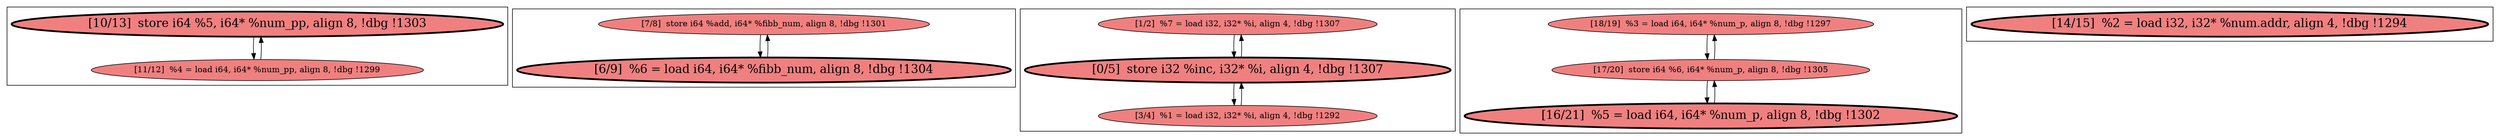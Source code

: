 
digraph G {



node121->node120 [ ]
node120->node121 [ ]
node115->node116 [ ]
node116->node115 [ ]
node119->node118 [ ]
node118->node119 [ ]
node122->node124 [ ]
node124->node123 [ ]
node123->node124 [ ]
node117->node118 [ ]
node124->node122 [ ]
node118->node117 [ ]


subgraph cluster4 {


node125 [penwidth=3.0,fontsize=20,fillcolor=lightcoral,label="[14/15]  %2 = load i32, i32* %num.addr, align 4, !dbg !1294",shape=ellipse,style=filled ]



}

subgraph cluster3 {


node124 [fillcolor=lightcoral,label="[17/20]  store i64 %6, i64* %num_p, align 8, !dbg !1305",shape=ellipse,style=filled ]
node122 [fillcolor=lightcoral,label="[18/19]  %3 = load i64, i64* %num_p, align 8, !dbg !1297",shape=ellipse,style=filled ]
node123 [penwidth=3.0,fontsize=20,fillcolor=lightcoral,label="[16/21]  %5 = load i64, i64* %num_p, align 8, !dbg !1302",shape=ellipse,style=filled ]



}

subgraph cluster2 {


node121 [penwidth=3.0,fontsize=20,fillcolor=lightcoral,label="[10/13]  store i64 %5, i64* %num_pp, align 8, !dbg !1303",shape=ellipse,style=filled ]
node120 [fillcolor=lightcoral,label="[11/12]  %4 = load i64, i64* %num_pp, align 8, !dbg !1299",shape=ellipse,style=filled ]



}

subgraph cluster0 {


node116 [penwidth=3.0,fontsize=20,fillcolor=lightcoral,label="[6/9]  %6 = load i64, i64* %fibb_num, align 8, !dbg !1304",shape=ellipse,style=filled ]
node115 [fillcolor=lightcoral,label="[7/8]  store i64 %add, i64* %fibb_num, align 8, !dbg !1301",shape=ellipse,style=filled ]



}

subgraph cluster1 {


node119 [fillcolor=lightcoral,label="[1/2]  %7 = load i32, i32* %i, align 4, !dbg !1307",shape=ellipse,style=filled ]
node117 [fillcolor=lightcoral,label="[3/4]  %1 = load i32, i32* %i, align 4, !dbg !1292",shape=ellipse,style=filled ]
node118 [penwidth=3.0,fontsize=20,fillcolor=lightcoral,label="[0/5]  store i32 %inc, i32* %i, align 4, !dbg !1307",shape=ellipse,style=filled ]



}

}
